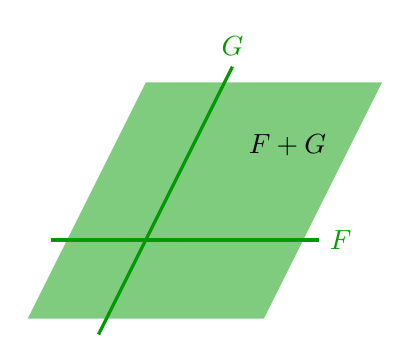 \begin{tikzpicture}

%       \draw[->,>=latex,thick, gray] (-1,0)--(2.5,0); % node[below,black] {$x$};
%        \draw[->,>=latex,thick, gray] (0,-1)--(0,2.5); % node[right,black] {$y$};

       \draw[very thick,green!60!black] (-1.2,0)--(2.2,0)node[right]{$F$};
       \draw[very thick,green!60!black] (-0.6,-1.2)--(0,0)--(1.1,2.2) node[above]{$G$};
       \fill[green!60!black, opacity=0.5] (-0,2)--(-1.5,-1)--(1.5,-1)--(3,2)--cycle;
      \node[black] at ( 1.8,1.2) {$F+G$};
%       \draw[->,>=latex] (1,0.8)  to[bend left] (0.9,0.05);
%       \draw[->,>=latex] (0.8,1)  to[bend right] (0.05,0.8);
%
%          \fill (0,0) circle (1.5pt);
%          \node[below left] at (0,0) {$0$};
\end{tikzpicture}

